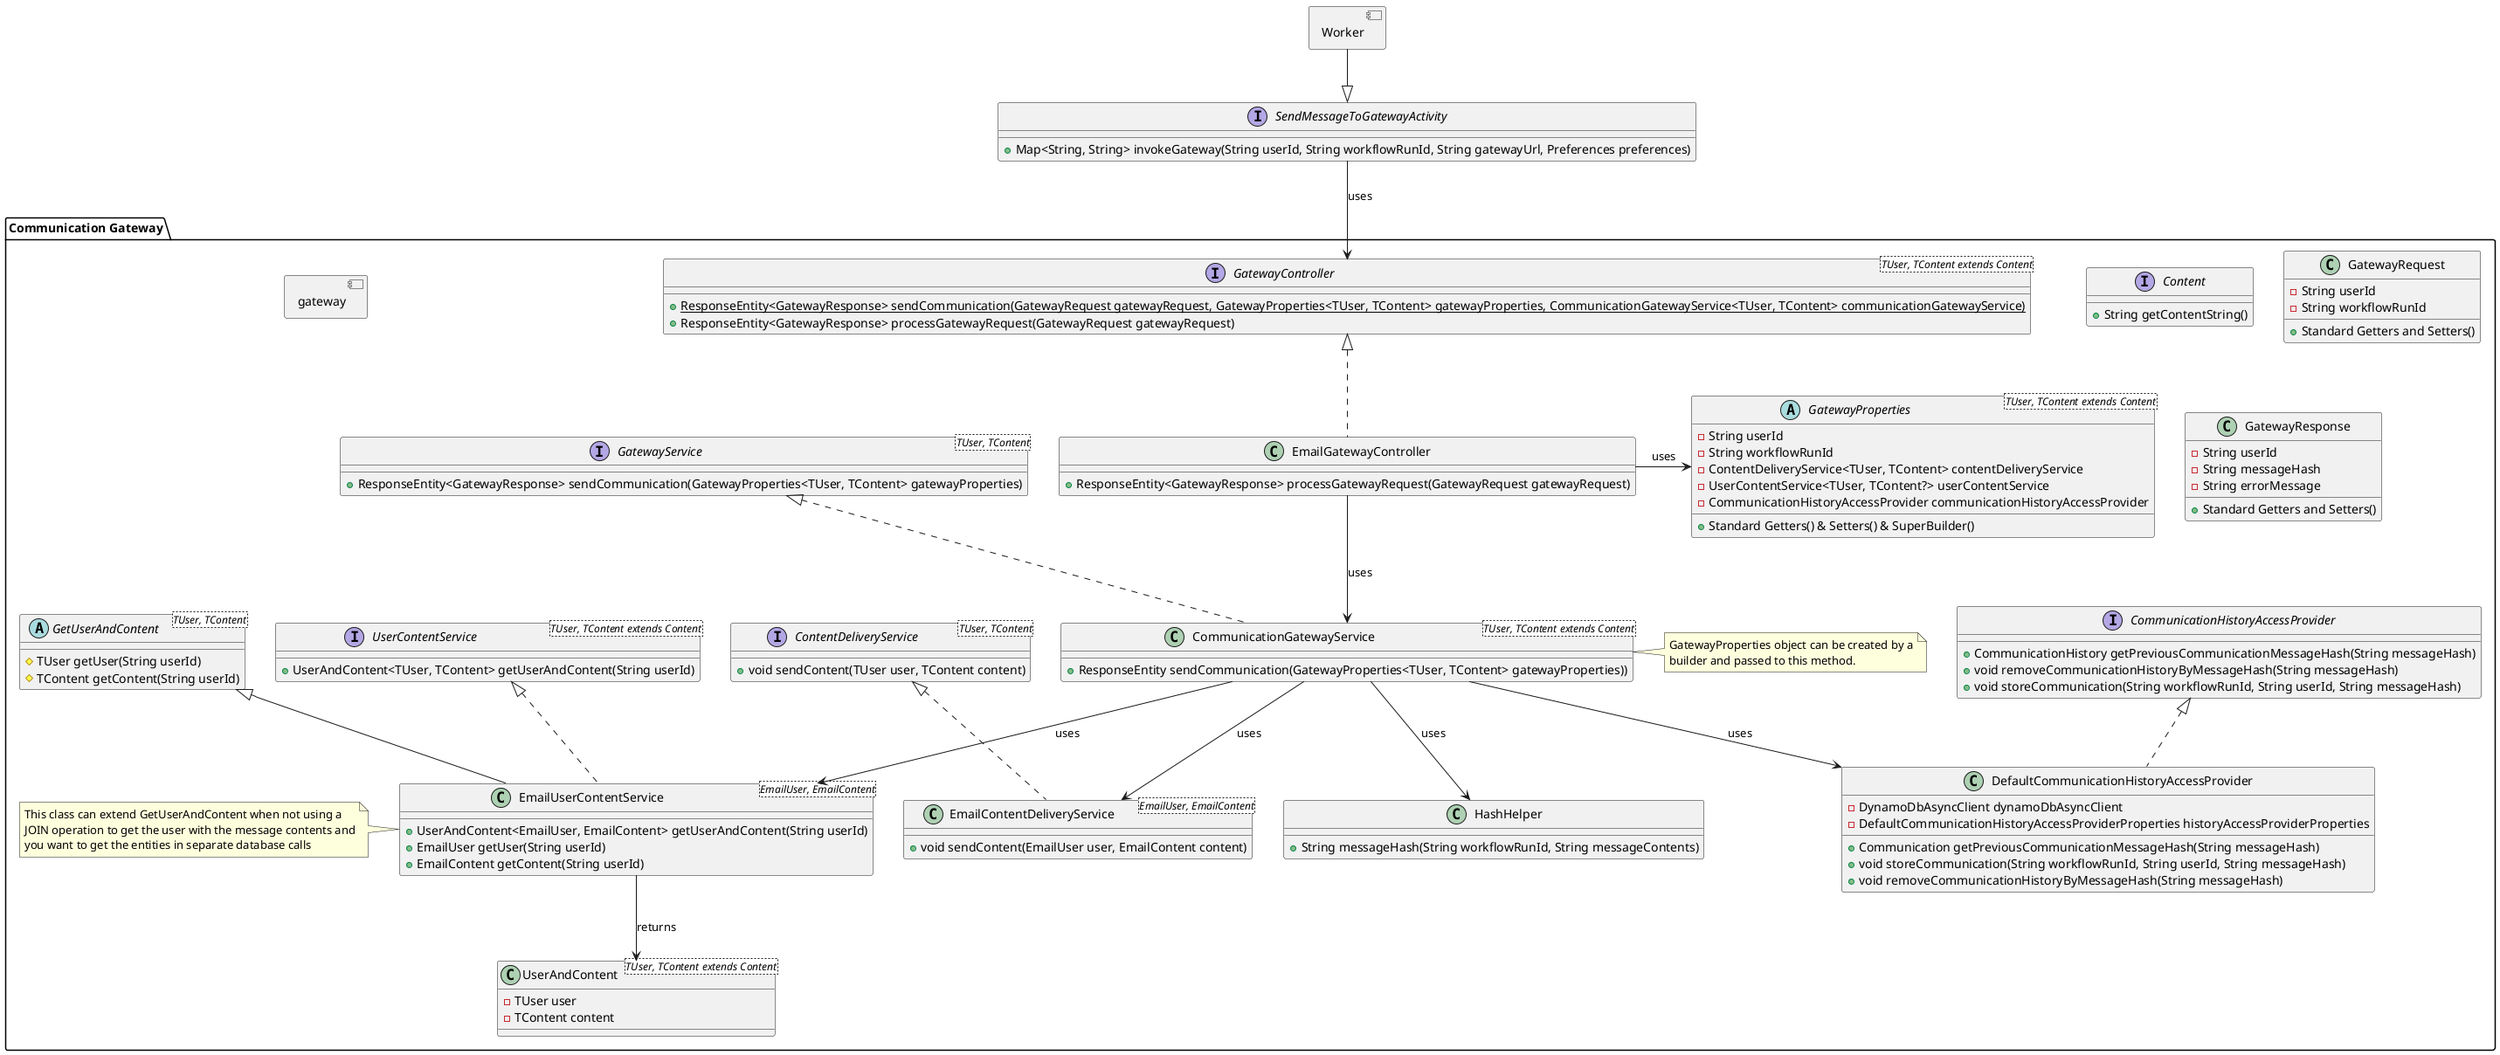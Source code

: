 @startuml Gateway Interfaces

component Worker {
}

interface SendMessageToGatewayActivity {
    + Map<String, String> invokeGateway(String userId, String workflowRunId, String gatewayUrl, Preferences preferences)
}

package "Communication Gateway" as communicationGateway {
    component gateway {

    }

    interface Content {
        + String getContentString()
    }


    class HashHelper {
        + String messageHash(String workflowRunId, String messageContents)
    }

    interface CommunicationHistoryAccessProvider {
        + CommunicationHistory getPreviousCommunicationMessageHash(String messageHash)
        + void removeCommunicationHistoryByMessageHash(String messageHash)
        + void storeCommunication(String workflowRunId, String userId, String messageHash)
    }

    class DefaultCommunicationHistoryAccessProvider implements CommunicationHistoryAccessProvider {
        - DynamoDbAsyncClient dynamoDbAsyncClient
        - DefaultCommunicationHistoryAccessProviderProperties historyAccessProviderProperties
        + Communication getPreviousCommunicationMessageHash(String messageHash)
        + void storeCommunication(String workflowRunId, String userId, String messageHash)
        + void removeCommunicationHistoryByMessageHash(String messageHash)
    }

    class GatewayRequest {
        - String userId
        - String workflowRunId
        + Standard Getters and Setters()
    }

    class GatewayResponse {
        - String userId
        - String messageHash
        - String errorMessage
        + Standard Getters and Setters()
    }

    interface GatewayController <TUser, TContent extends Content>{
        + {static} ResponseEntity<GatewayResponse> sendCommunication(GatewayRequest gatewayRequest, GatewayProperties<TUser, TContent> gatewayProperties, CommunicationGatewayService<TUser, TContent> communicationGatewayService)
        + ResponseEntity<GatewayResponse> processGatewayRequest(GatewayRequest gatewayRequest)
    }

    class EmailGatewayController implements GatewayController {
        + ResponseEntity<GatewayResponse> processGatewayRequest(GatewayRequest gatewayRequest)
    }

    abstract class GatewayProperties <TUser, TContent extends Content> {
        - String userId
        - String workflowRunId
        - ContentDeliveryService<TUser, TContent> contentDeliveryService
        - UserContentService<TUser, TContent?> userContentService
        - CommunicationHistoryAccessProvider communicationHistoryAccessProvider
        + Standard Getters() & Setters() & SuperBuilder()
    }

    interface GatewayService <TUser, TContent>{
        + ResponseEntity<GatewayResponse> sendCommunication(GatewayProperties<TUser, TContent> gatewayProperties)
    }

    class CommunicationGatewayService<TUser, TContent extends Content> implements GatewayService {
        + ResponseEntity sendCommunication(GatewayProperties<TUser, TContent> gatewayProperties))
    }
    note right of CommunicationGatewayService
        GatewayProperties object can be created by a
        builder and passed to this method.
    end note

    abstract class GetUserAndContent <TUser, TContent> {
        # TUser getUser(String userId)
        # TContent getContent(String userId)
    }

    class UserAndContent <TUser, TContent extends Content> {
        - TUser user
        - TContent content
    }

    interface UserContentService <TUser, TContent extends Content> {
        + UserAndContent<TUser, TContent> getUserAndContent(String userId)
    }

    class EmailUserContentService <EmailUser, EmailContent> extends GetUserAndContent implements UserContentService {
        + UserAndContent<EmailUser, EmailContent> getUserAndContent(String userId)
        + EmailUser getUser(String userId)
        + EmailContent getContent(String userId)
    }

    interface ContentDeliveryService <TUser, TContent> {
        + void sendContent(TUser user, TContent content)
    }

    class EmailContentDeliveryService<EmailUser, EmailContent> implements ContentDeliveryService {
        + void sendContent(EmailUser user, EmailContent content)
    }

   note left of EmailUserContentService
        This class can extend GetUserAndContent when not using a
        JOIN operation to get the user with the message contents and
        you want to get the entities in separate database calls
   end note


    CommunicationGatewayService --> EmailContentDeliveryService: uses
    CommunicationGatewayService --> EmailUserContentService: uses
    CommunicationGatewayService --> DefaultCommunicationHistoryAccessProvider: uses
    CommunicationGatewayService --> HashHelper: uses
    EmailGatewayController --> CommunicationGatewayService: uses
    EmailGatewayController -> GatewayProperties: uses
    Worker --|> SendMessageToGatewayActivity
    SendMessageToGatewayActivity --> GatewayController: uses
    EmailUserContentService --> UserAndContent: returns
}


@enduml
